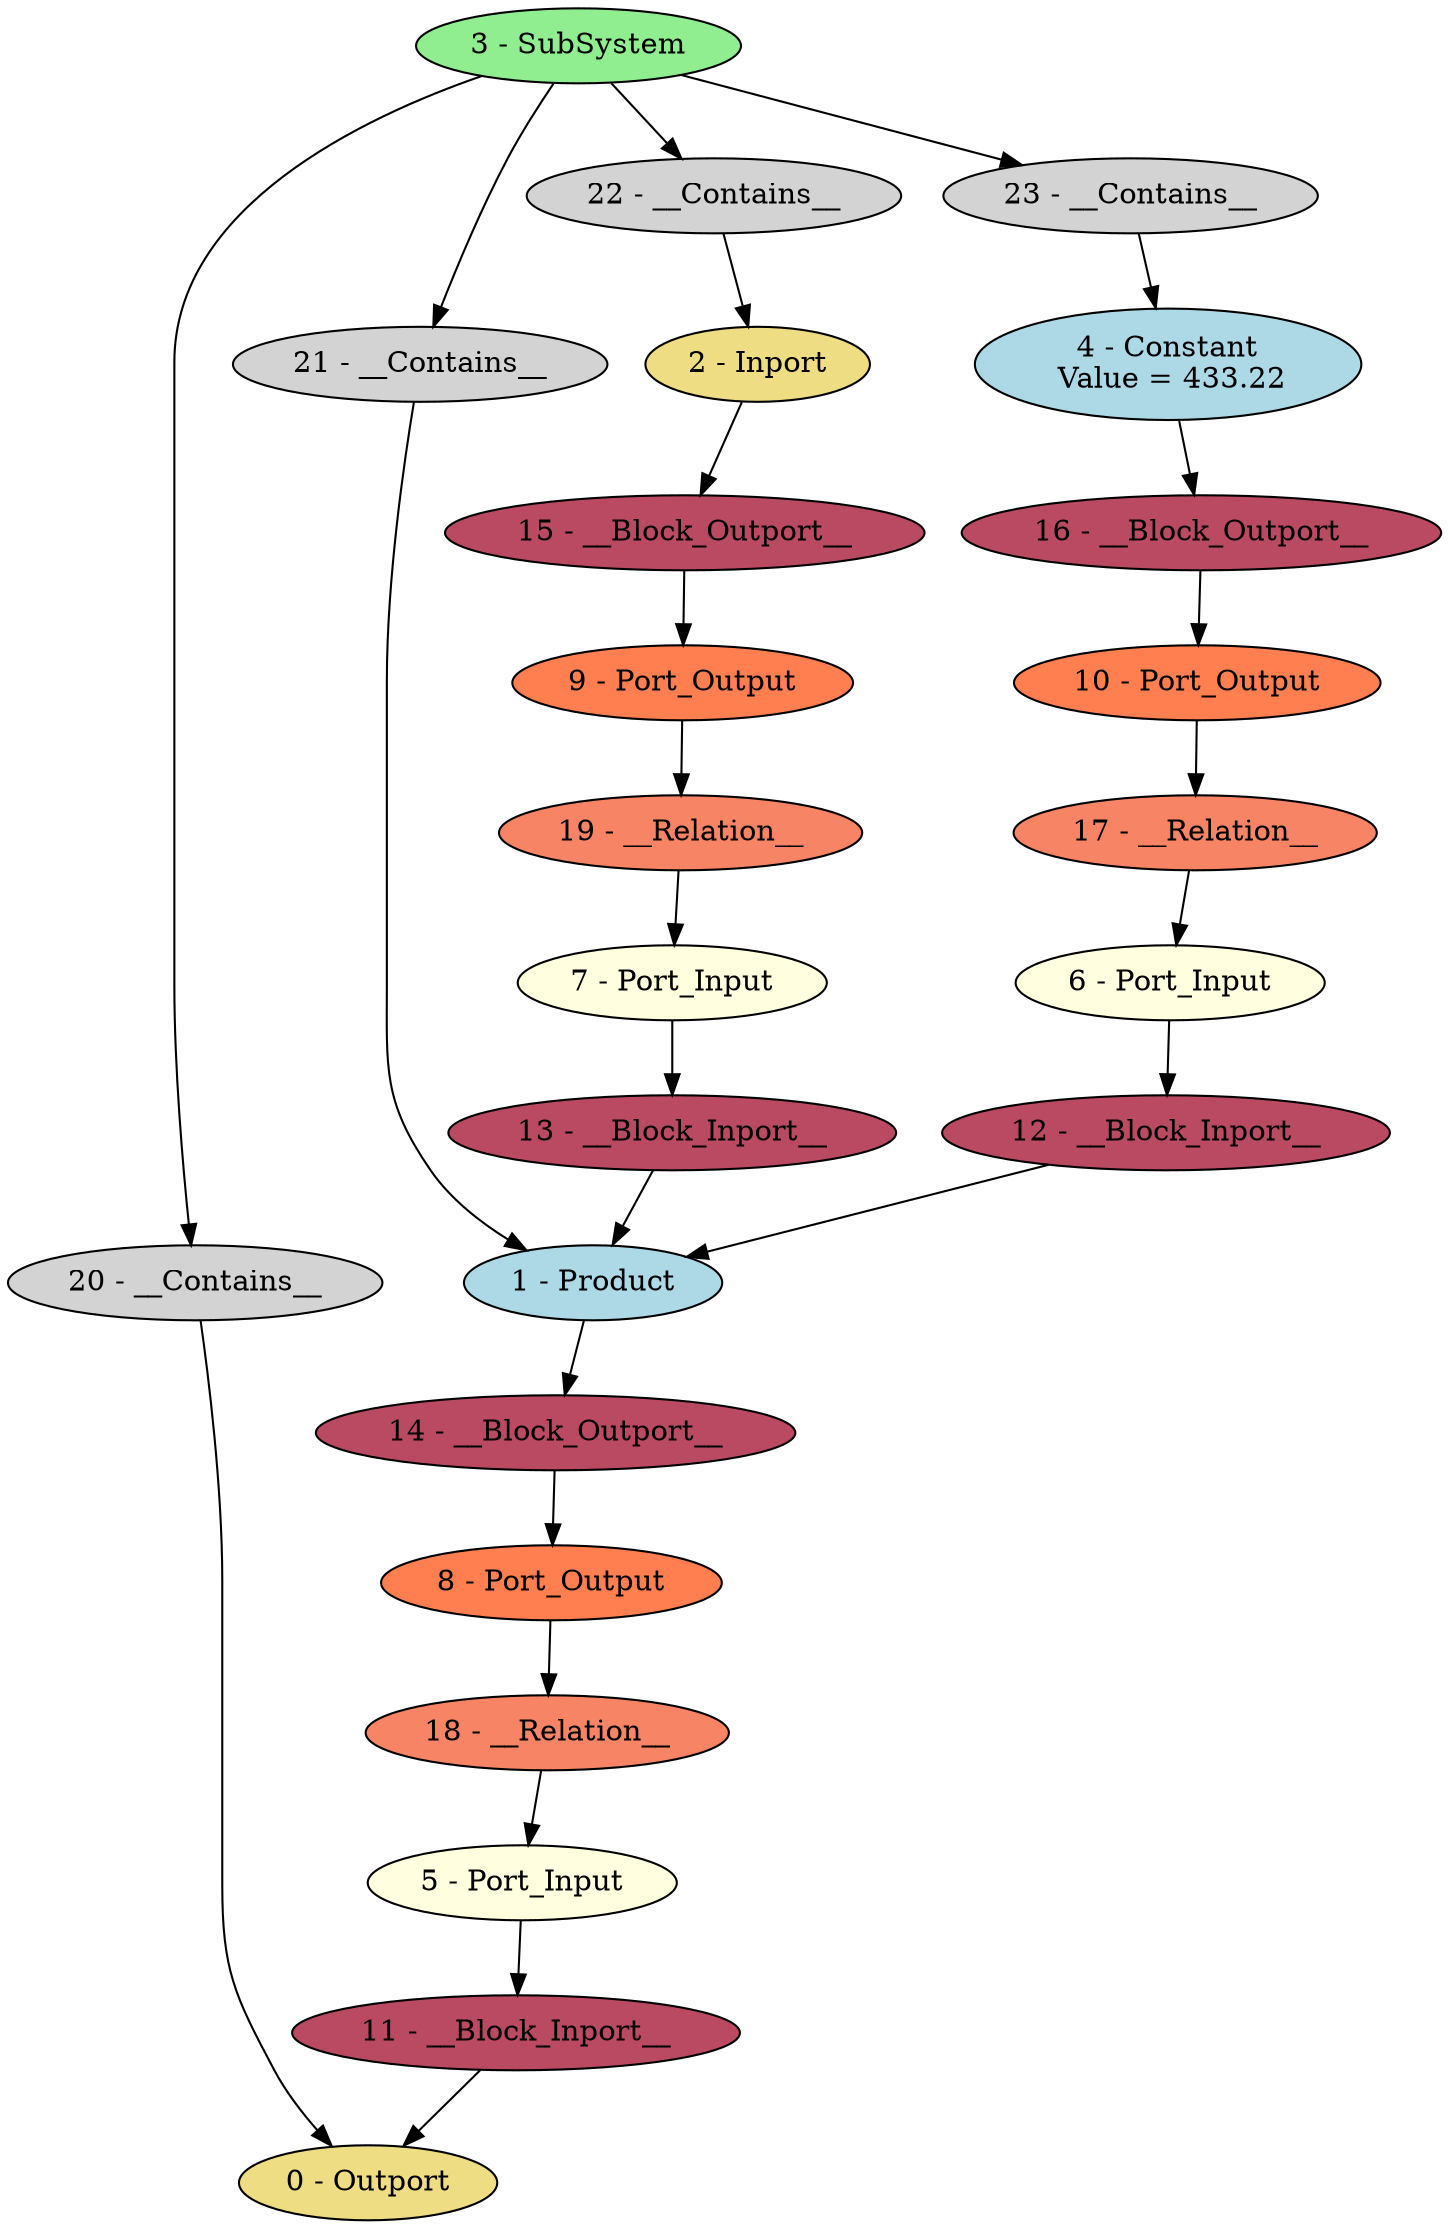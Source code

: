 digraph HSimpleConstDead_opt_real {
"0 - Outport" [style=filled, fillcolor=lightgoldenrod];
"1 - Product" [style=filled, fillcolor=lightblue];
"2 - Inport" [style=filled, fillcolor=lightgoldenrod];
"3 - SubSystem" [style=filled, fillcolor=lightgreen];
"4 - Constant\n Value = 433.22" [style=filled, fillcolor=lightblue];
"5 - Port_Input" [style=filled, fillcolor=lightyellow];
"6 - Port_Input" [style=filled, fillcolor=lightyellow];
"7 - Port_Input" [style=filled, fillcolor=lightyellow];
"8 - Port_Output" [style=filled, fillcolor=coral];
"9 - Port_Output" [style=filled, fillcolor=coral];
"10 - Port_Output" [style=filled, fillcolor=coral];
"11 - __Block_Inport__" [style=filled, fillcolor="#b94a62"];
"12 - __Block_Inport__" [style=filled, fillcolor="#b94a62"];
"13 - __Block_Inport__" [style=filled, fillcolor="#b94a62"];
"14 - __Block_Outport__" [style=filled, fillcolor="#b94a62"];
"15 - __Block_Outport__" [style=filled, fillcolor="#b94a62"];
"16 - __Block_Outport__" [style=filled, fillcolor="#b94a62"];
"17 - __Relation__" [style=filled, fillcolor="#f78465"];
"18 - __Relation__" [style=filled, fillcolor="#f78465"];
"19 - __Relation__" [style=filled, fillcolor="#f78465"];
"20 - __Contains__" [style=filled, fillcolor=lightgray];
"21 - __Contains__" [style=filled, fillcolor=lightgray];
"22 - __Contains__" [style=filled, fillcolor=lightgray];
"23 - __Contains__" [style=filled, fillcolor=lightgray];
"1 - Product" -> "14 - __Block_Outport__";
"2 - Inport" -> "15 - __Block_Outport__";
"3 - SubSystem" -> "23 - __Contains__";
"3 - SubSystem" -> "22 - __Contains__";
"3 - SubSystem" -> "21 - __Contains__";
"3 - SubSystem" -> "20 - __Contains__";
"4 - Constant\n Value = 433.22" -> "16 - __Block_Outport__";
"5 - Port_Input" -> "11 - __Block_Inport__";
"6 - Port_Input" -> "12 - __Block_Inport__";
"7 - Port_Input" -> "13 - __Block_Inport__";
"8 - Port_Output" -> "18 - __Relation__";
"9 - Port_Output" -> "19 - __Relation__";
"10 - Port_Output" -> "17 - __Relation__";
"11 - __Block_Inport__" -> "0 - Outport";
"12 - __Block_Inport__" -> "1 - Product";
"13 - __Block_Inport__" -> "1 - Product";
"14 - __Block_Outport__" -> "8 - Port_Output";
"15 - __Block_Outport__" -> "9 - Port_Output";
"16 - __Block_Outport__" -> "10 - Port_Output";
"17 - __Relation__" -> "6 - Port_Input";
"18 - __Relation__" -> "5 - Port_Input";
"19 - __Relation__" -> "7 - Port_Input";
"20 - __Contains__" -> "0 - Outport";
"21 - __Contains__" -> "1 - Product";
"22 - __Contains__" -> "2 - Inport";
"23 - __Contains__" -> "4 - Constant\n Value = 433.22";
}
